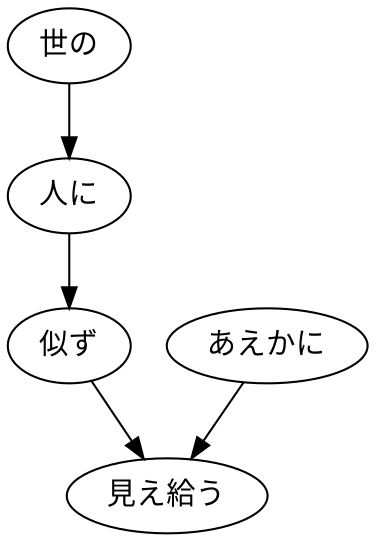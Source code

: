 digraph graph3812 {
	node0 [label="世の"];
	node1 [label="人に"];
	node2 [label="似ず"];
	node3 [label="あえかに"];
	node4 [label="見え給う"];
	node0 -> node1;
	node1 -> node2;
	node2 -> node4;
	node3 -> node4;
}
